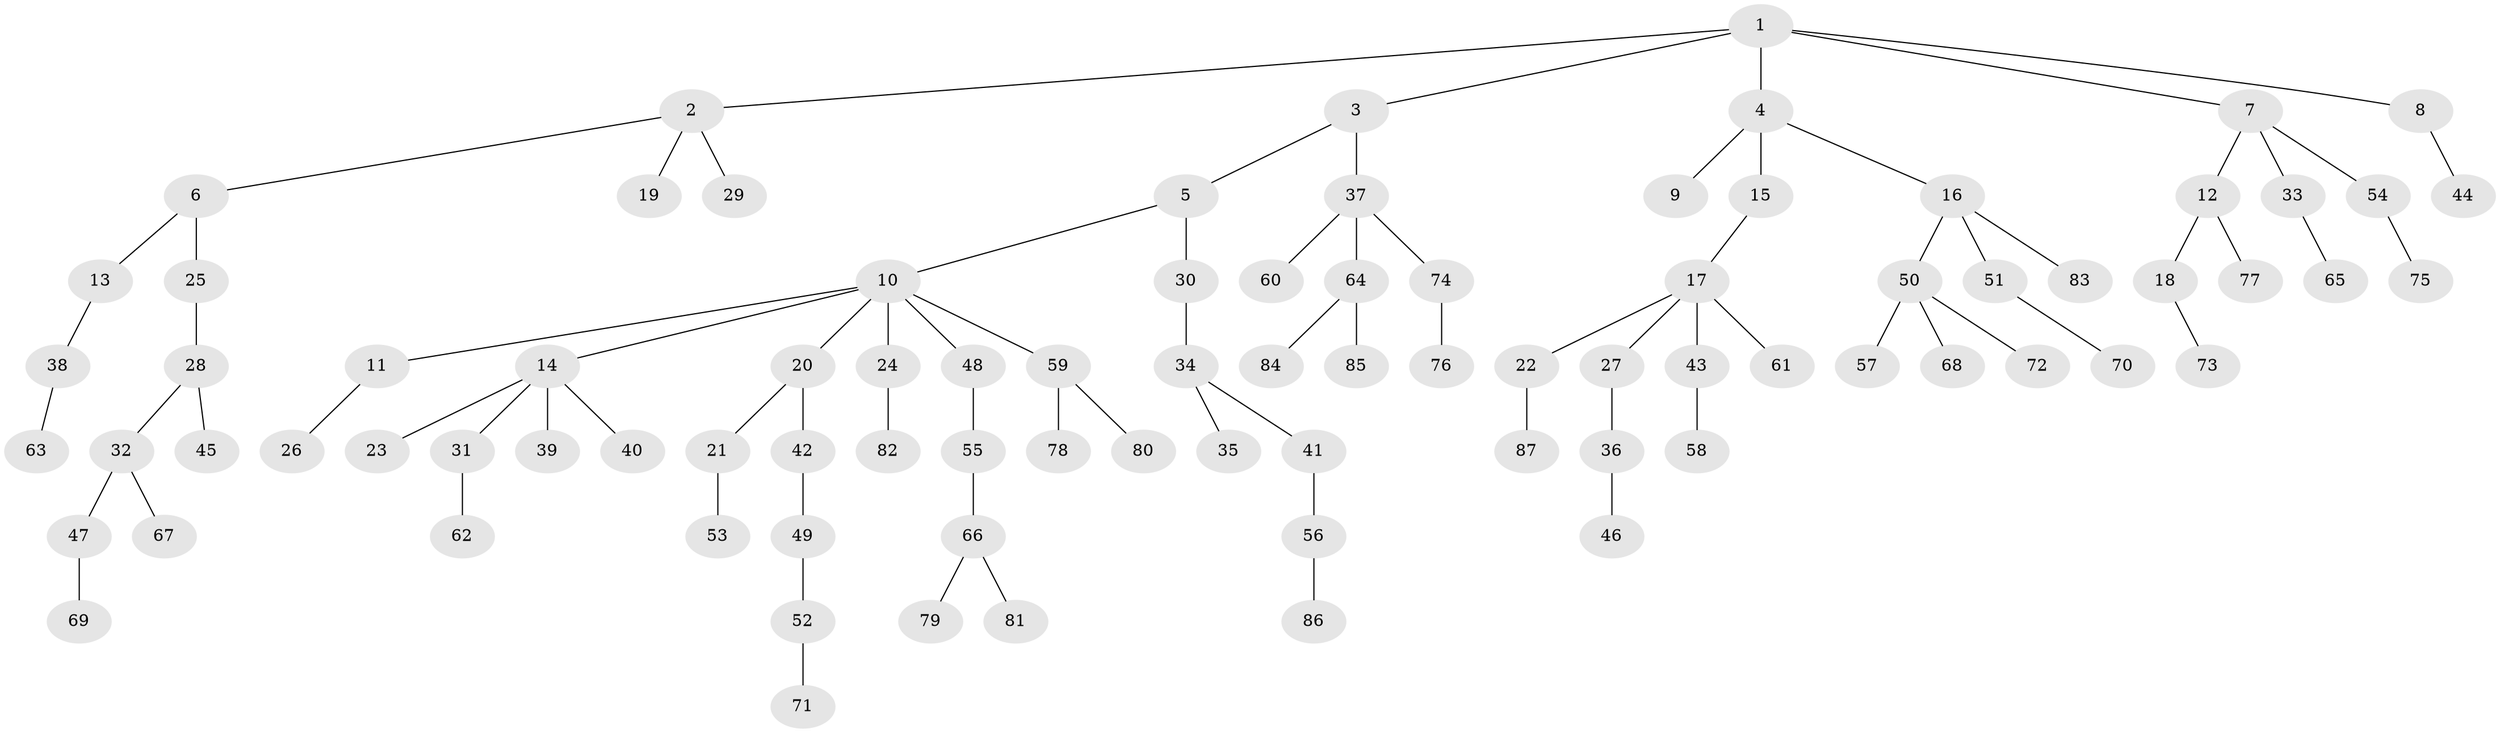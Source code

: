 // original degree distribution, {6: 0.008130081300813009, 5: 0.04065040650406504, 4: 0.06504065040650407, 3: 0.14634146341463414, 2: 0.24390243902439024, 1: 0.4878048780487805, 7: 0.008130081300813009}
// Generated by graph-tools (version 1.1) at 2025/51/03/04/25 22:51:36]
// undirected, 87 vertices, 86 edges
graph export_dot {
  node [color=gray90,style=filled];
  1;
  2;
  3;
  4;
  5;
  6;
  7;
  8;
  9;
  10;
  11;
  12;
  13;
  14;
  15;
  16;
  17;
  18;
  19;
  20;
  21;
  22;
  23;
  24;
  25;
  26;
  27;
  28;
  29;
  30;
  31;
  32;
  33;
  34;
  35;
  36;
  37;
  38;
  39;
  40;
  41;
  42;
  43;
  44;
  45;
  46;
  47;
  48;
  49;
  50;
  51;
  52;
  53;
  54;
  55;
  56;
  57;
  58;
  59;
  60;
  61;
  62;
  63;
  64;
  65;
  66;
  67;
  68;
  69;
  70;
  71;
  72;
  73;
  74;
  75;
  76;
  77;
  78;
  79;
  80;
  81;
  82;
  83;
  84;
  85;
  86;
  87;
  1 -- 2 [weight=1.0];
  1 -- 3 [weight=1.0];
  1 -- 4 [weight=1.0];
  1 -- 7 [weight=1.0];
  1 -- 8 [weight=1.0];
  2 -- 6 [weight=1.0];
  2 -- 19 [weight=1.0];
  2 -- 29 [weight=1.0];
  3 -- 5 [weight=1.0];
  3 -- 37 [weight=1.0];
  4 -- 9 [weight=1.0];
  4 -- 15 [weight=1.0];
  4 -- 16 [weight=1.0];
  5 -- 10 [weight=1.0];
  5 -- 30 [weight=1.0];
  6 -- 13 [weight=1.0];
  6 -- 25 [weight=1.0];
  7 -- 12 [weight=1.0];
  7 -- 33 [weight=1.0];
  7 -- 54 [weight=1.0];
  8 -- 44 [weight=1.0];
  10 -- 11 [weight=1.0];
  10 -- 14 [weight=1.0];
  10 -- 20 [weight=1.0];
  10 -- 24 [weight=1.0];
  10 -- 48 [weight=1.0];
  10 -- 59 [weight=1.0];
  11 -- 26 [weight=1.0];
  12 -- 18 [weight=1.0];
  12 -- 77 [weight=1.0];
  13 -- 38 [weight=1.0];
  14 -- 23 [weight=1.0];
  14 -- 31 [weight=1.0];
  14 -- 39 [weight=1.0];
  14 -- 40 [weight=1.0];
  15 -- 17 [weight=1.0];
  16 -- 50 [weight=1.0];
  16 -- 51 [weight=1.0];
  16 -- 83 [weight=1.0];
  17 -- 22 [weight=1.0];
  17 -- 27 [weight=1.0];
  17 -- 43 [weight=1.0];
  17 -- 61 [weight=1.0];
  18 -- 73 [weight=1.0];
  20 -- 21 [weight=1.0];
  20 -- 42 [weight=1.0];
  21 -- 53 [weight=1.0];
  22 -- 87 [weight=1.0];
  24 -- 82 [weight=1.0];
  25 -- 28 [weight=1.0];
  27 -- 36 [weight=1.0];
  28 -- 32 [weight=1.0];
  28 -- 45 [weight=1.0];
  30 -- 34 [weight=1.0];
  31 -- 62 [weight=1.0];
  32 -- 47 [weight=1.0];
  32 -- 67 [weight=1.0];
  33 -- 65 [weight=1.0];
  34 -- 35 [weight=1.0];
  34 -- 41 [weight=1.0];
  36 -- 46 [weight=1.0];
  37 -- 60 [weight=1.0];
  37 -- 64 [weight=1.0];
  37 -- 74 [weight=1.0];
  38 -- 63 [weight=1.0];
  41 -- 56 [weight=1.0];
  42 -- 49 [weight=1.0];
  43 -- 58 [weight=1.0];
  47 -- 69 [weight=1.0];
  48 -- 55 [weight=1.0];
  49 -- 52 [weight=1.0];
  50 -- 57 [weight=1.0];
  50 -- 68 [weight=1.0];
  50 -- 72 [weight=1.0];
  51 -- 70 [weight=1.0];
  52 -- 71 [weight=1.0];
  54 -- 75 [weight=1.0];
  55 -- 66 [weight=1.0];
  56 -- 86 [weight=1.0];
  59 -- 78 [weight=1.0];
  59 -- 80 [weight=1.0];
  64 -- 84 [weight=1.0];
  64 -- 85 [weight=1.0];
  66 -- 79 [weight=1.0];
  66 -- 81 [weight=1.0];
  74 -- 76 [weight=1.0];
}
